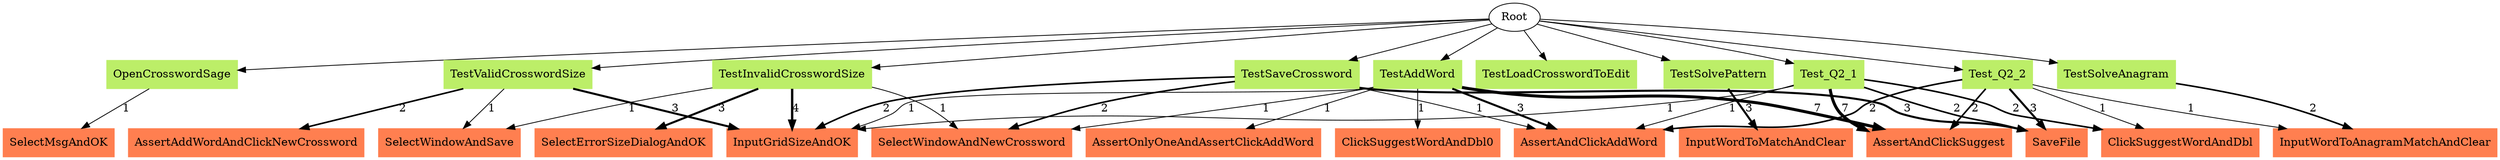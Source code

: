 // TC <-> UK
digraph {
	Root
	SaveFile [color=coral shape=box style=filled]
	SelectMsgAndOK [color=coral shape=box style=filled]
	ClickSuggestWordAndDbl [color=coral shape=box style=filled]
	SelectErrorSizeDialogAndOK [color=coral shape=box style=filled]
	SelectWindowAndNewCrossword [color=coral shape=box style=filled]
	SelectWindowAndSave [color=coral shape=box style=filled]
	AssertAndClickSuggest [color=coral shape=box style=filled]
	InputWordToAnagramMatchAndClear [color=coral shape=box style=filled]
	AssertAndClickAddWord [color=coral shape=box style=filled]
	AssertOnlyOneAndAssertClickAddWord [color=coral shape=box style=filled]
	AssertAddWordAndClickNewCrossword [color=coral shape=box style=filled]
	ClickSuggestWordAndDbl0 [color=coral shape=box style=filled]
	InputGridSizeAndOK [color=coral shape=box style=filled]
	InputWordToMatchAndClear [color=coral shape=box style=filled]
	OpenCrosswordSage [color=darkolivegreen2 shape=box style=filled]
		Root -> OpenCrosswordSage
	TestValidCrosswordSize [color=darkolivegreen2 shape=box style=filled]
		Root -> TestValidCrosswordSize
	TestInvalidCrosswordSize [color=darkolivegreen2 shape=box style=filled]
		Root -> TestInvalidCrosswordSize
	TestAddWord [color=darkolivegreen2 shape=box style=filled]
		Root -> TestAddWord
	TestSaveCrossword [color=darkolivegreen2 shape=box style=filled]
		Root -> TestSaveCrossword
	TestLoadCrosswordToEdit [color=darkolivegreen2 shape=box style=filled]
		Root -> TestLoadCrosswordToEdit
	TestSolvePattern [color=darkolivegreen2 shape=box style=filled]
		Root -> TestSolvePattern
	TestSolveAnagram [color=darkolivegreen2 shape=box style=filled]
		Root -> TestSolveAnagram
	Test_Q2_1 [color=darkolivegreen2 shape=box style=filled]
		Root -> Test_Q2_1
	Test_Q2_2 [color=darkolivegreen2 shape=box style=filled]
		Root -> Test_Q2_2
		Test_Q2_2 -> AssertAndClickAddWord [label=2 penwidth=2.0]
		TestInvalidCrosswordSize -> InputGridSizeAndOK [label=4 penwidth=3.0]
		TestAddWord -> AssertAndClickAddWord [label=3 penwidth=2.58496250072]
		TestValidCrosswordSize -> AssertAddWordAndClickNewCrossword [label=2 penwidth=2.0]
		Test_Q2_2 -> AssertAndClickSuggest [label=2 penwidth=2.0]
		Test_Q2_2 -> SaveFile [label=3 penwidth=2.58496250072]
		TestSolvePattern -> InputWordToMatchAndClear [label=3 penwidth=2.58496250072]
		TestSolveAnagram -> InputWordToAnagramMatchAndClear [label=2 penwidth=2.0]
		TestAddWord -> AssertAndClickSuggest [label=7 penwidth=3.80735492206]
		Test_Q2_2 -> InputWordToAnagramMatchAndClear [label=1 penwidth=1.0]
		TestInvalidCrosswordSize -> SelectWindowAndNewCrossword [label=1 penwidth=1.0]
		TestInvalidCrosswordSize -> SelectWindowAndSave [label=1 penwidth=1.0]
		TestValidCrosswordSize -> SelectWindowAndSave [label=1 penwidth=1.0]
		TestInvalidCrosswordSize -> SelectErrorSizeDialogAndOK [label=3 penwidth=2.58496250072]
		TestSaveCrossword -> AssertAndClickAddWord [label=1 penwidth=1.0]
		TestSaveCrossword -> SelectWindowAndNewCrossword [label=2 penwidth=2.0]
		TestSaveCrossword -> SaveFile [label=3 penwidth=2.58496250072]
		Test_Q2_2 -> ClickSuggestWordAndDbl [label=1 penwidth=1.0]
		TestAddWord -> AssertOnlyOneAndAssertClickAddWord [label=1 penwidth=1.0]
		TestAddWord -> ClickSuggestWordAndDbl0 [label=1 penwidth=1.0]
		Test_Q2_1 -> AssertAndClickSuggest [label=7 penwidth=3.80735492206]
		TestAddWord -> InputGridSizeAndOK [label=1 penwidth=1.0]
		OpenCrosswordSage -> SelectMsgAndOK [label=1 penwidth=1.0]
		Test_Q2_1 -> SaveFile [label=2 penwidth=2.0]
		TestAddWord -> SelectWindowAndNewCrossword [label=1 penwidth=1.0]
		Test_Q2_1 -> InputGridSizeAndOK [label=1 penwidth=1.0]
		Test_Q2_1 -> AssertAndClickAddWord [label=1 penwidth=1.0]
		TestSaveCrossword -> InputGridSizeAndOK [label=2 penwidth=2.0]
		TestValidCrosswordSize -> InputGridSizeAndOK [label=3 penwidth=2.58496250072]
		Test_Q2_1 -> ClickSuggestWordAndDbl [label=2 penwidth=2.0]
}